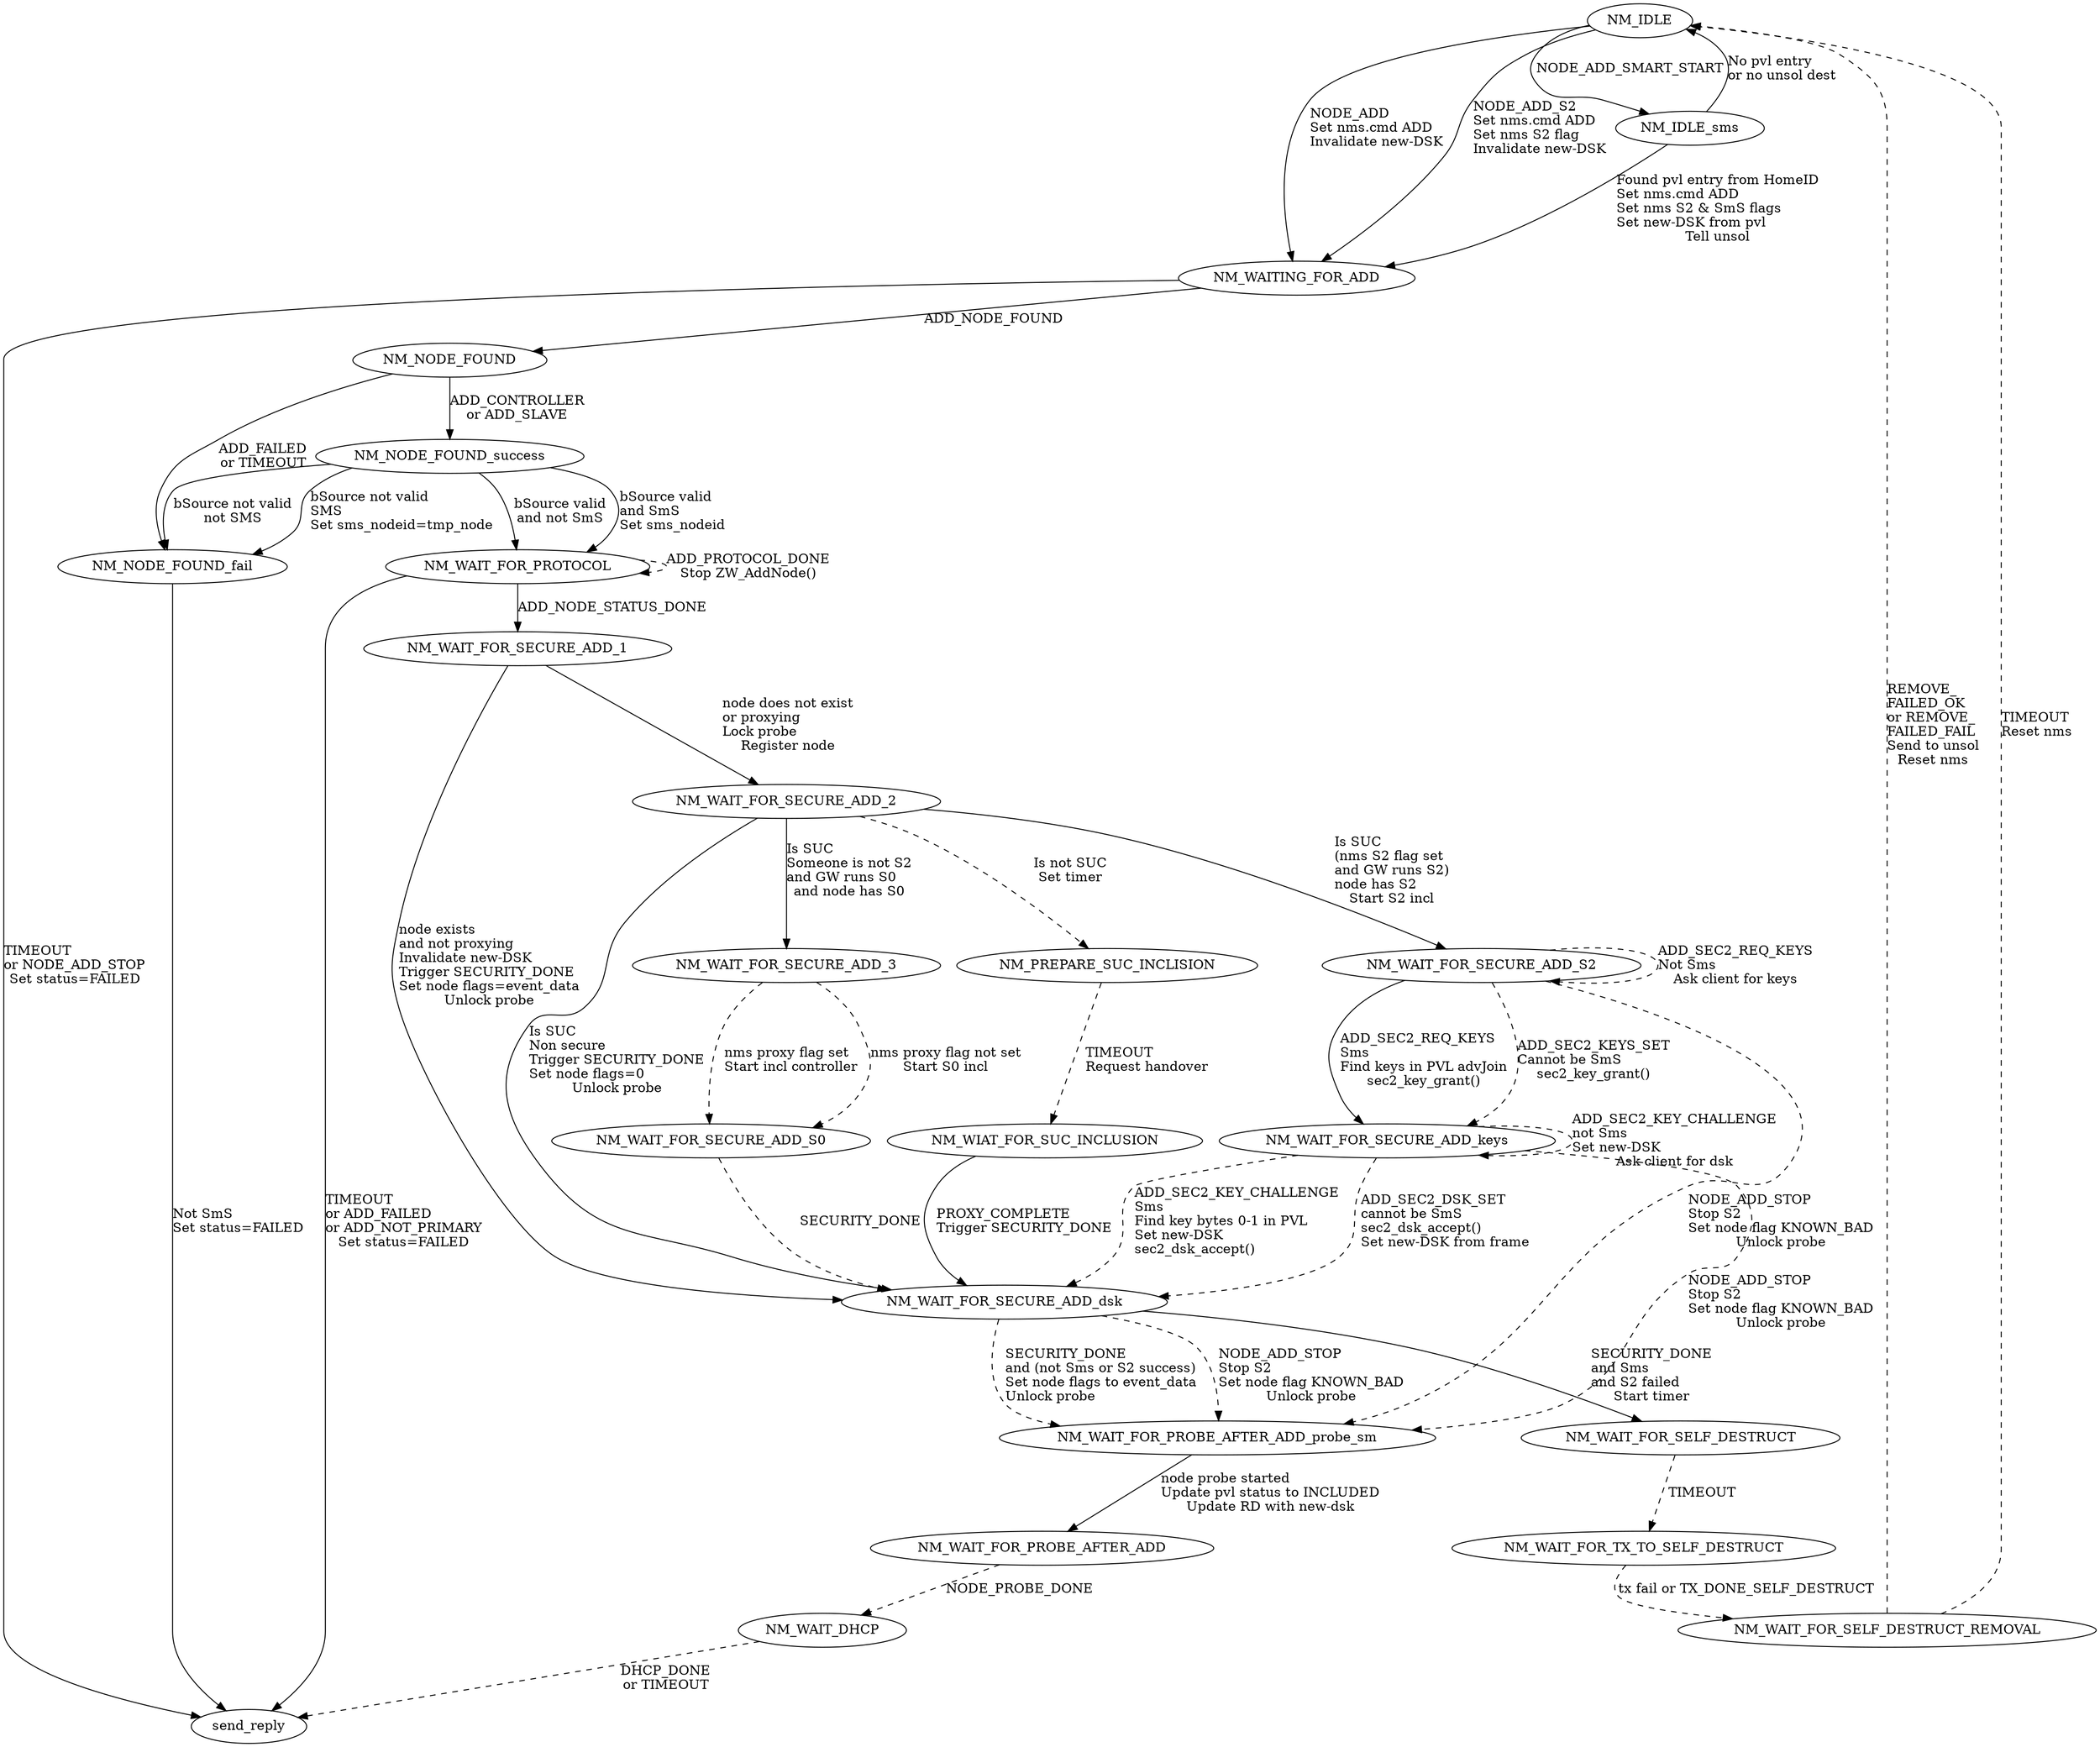 digraph nms {
        IDLE [color="", label="NM_IDLE"]        
        IDLE_SMS [color="", label="NM_IDLE_sms"]

        NM_WAITING_FOR_ADD [label="NM_WAITING_FOR_ADD"]
        NM_NODE_FOUND [label="NM_NODE_FOUND"]

/*        ZW_AddNodeToNetwork_stop [label="ZW_AddNodeToNetwork(STOP)", shape=box]*/


edge  [label="NODE_ADD\lSet nms.cmd ADD\lInvalidate new-DSK"]
IDLE -> NM_WAITING_FOR_ADD

edge [label="NODE_ADD_S2\lSet nms.cmd ADD\lSet nms S2 flag\lInvalidate new-DSK"]
IDLE -> NM_WAITING_FOR_ADD

edge [label="NODE_ADD_SMART_START"]
IDLE -> IDLE_SMS

edge [label="No pvl entry\lor no unsol dest"]
IDLE_SMS -> IDLE

edge [label="Found pvl entry from HomeID\lSet nms.cmd ADD\lSet nms S2 & SmS flags\lSet new-DSK from pvl\lTell unsol"]
IDLE_SMS -> NM_WAITING_FOR_ADD

edge [label="TIMEOUT\lor NODE_ADD_STOP\lSet status=FAILED"]
NM_WAITING_FOR_ADD -> send_reply

edge [label="ADD_NODE_FOUND", color=black]
NM_WAITING_FOR_ADD -> NM_NODE_FOUND

edge [label="ADD_FAILED\lor TIMEOUT"]
NM_NODE_FOUND -> NM_NODE_FOUND_fail

edge [label="ADD_CONTROLLER\lor ADD_SLAVE"]
NM_NODE_FOUND -> NM_NODE_FOUND_success

edge [label="bSource valid\land not SmS"]
NM_NODE_FOUND_success -> NM_WAIT_FOR_PROTOCOL

edge [label="bSource valid\land SmS\lSet sms_nodeid"]
NM_NODE_FOUND_success -> NM_WAIT_FOR_PROTOCOL

edge [label="bSource not valid\lnot SMS"]
NM_NODE_FOUND_success -> NM_NODE_FOUND_fail

edge [label="bSource not valid\lSMS\lSet sms_nodeid=tmp_node"]
NM_NODE_FOUND_success -> NM_NODE_FOUND_fail

edge [label="Not SmS\lSet status=FAILED"]
NM_NODE_FOUND_fail -> send_reply

edge [label="ADD_PROTOCOL_DONE\lStop ZW_AddNode()", style=dashed]
NM_WAIT_FOR_PROTOCOL -> NM_WAIT_FOR_PROTOCOL

edge [label="ADD_NODE_STATUS_DONE", style=solid]
NM_WAIT_FOR_PROTOCOL -> NM_WAIT_FOR_SECURE_ADD_1

edge [label="TIMEOUT\lor ADD_FAILED\lor ADD_NOT_PRIMARY\lSet status=FAILED"]
NM_WAIT_FOR_PROTOCOL-> send_reply

/* _1 is the stuff happening in the wait_for_proto case after state change */
edge [label="node exists\land not proxying\lInvalidate new-DSK\lTrigger SECURITY_DONE\lSet node flags=event_data\lUnlock probe"]
NM_WAIT_FOR_SECURE_ADD_1 -> NM_WAIT_FOR_SECURE_ADD_dsk

edge [label="node does not exist\lor proxying\lLock probe\lRegister node"]
NM_WAIT_FOR_SECURE_ADD_1 -> NM_WAIT_FOR_SECURE_ADD_2

edge [label="Is not SUC\lSet timer", style=dashed]
NM_WAIT_FOR_SECURE_ADD_2 -> NM_PREPARE_SUC_INCLISION

edge [label="Is SUC\l(nms S2 flag set\land GW runs S2)\lnode has S2\lStart S2 incl", style=solid]
NM_WAIT_FOR_SECURE_ADD_2 -> NM_WAIT_FOR_SECURE_ADD_S2

edge [label="Is SUC\lSomeone is not S2\land GW runs S0\land node has S0"]
NM_WAIT_FOR_SECURE_ADD_2 -> NM_WAIT_FOR_SECURE_ADD_3

edge [label="Is SUC\lNon secure\lTrigger SECURITY_DONE\lSet node flags=0\lUnlock probe", style=solid]
NM_WAIT_FOR_SECURE_ADD_2 -> NM_WAIT_FOR_SECURE_ADD_dsk

edge [label="nms proxy flag set\lStart incl controller", style=dashed]
NM_WAIT_FOR_SECURE_ADD_3 -> NM_WAIT_FOR_SECURE_ADD_S0

edge [label="nms proxy flag not set\lStart S0 incl", style=dashed]
NM_WAIT_FOR_SECURE_ADD_3 -> NM_WAIT_FOR_SECURE_ADD_S0

edge [label="SECURITY_DONE", style=dashed]
NM_WAIT_FOR_SECURE_ADD_S0 -> NM_WAIT_FOR_SECURE_ADD_dsk

edge [label="TIMEOUT\lRequest handover", style=dashed]
NM_PREPARE_SUC_INCLISION -> NM_WIAT_FOR_SUC_INCLUSION

edge [label="PROXY_COMPLETE\lTrigger SECURITY_DONE", style=solid]
NM_WIAT_FOR_SUC_INCLUSION -> NM_WAIT_FOR_SECURE_ADD_dsk

/* The real state */
edge [label="ADD_SEC2_REQ_KEYS\lSms\lFind keys in PVL advJoin\lsec2_key_grant()"]
NM_WAIT_FOR_SECURE_ADD_S2 -> NM_WAIT_FOR_SECURE_ADD_keys
edge [label="ADD_SEC2_REQ_KEYS\lNot Sms\lAsk client for keys", style=dashed]
NM_WAIT_FOR_SECURE_ADD_S2 -> NM_WAIT_FOR_SECURE_ADD_S2

// Not in Sms
edge [label="ADD_SEC2_KEYS_SET\lCannot be SmS\lsec2_key_grant()"]
NM_WAIT_FOR_SECURE_ADD_S2 -> NM_WAIT_FOR_SECURE_ADD_keys

edge [label="ADD_SEC2_KEY_CHALLENGE\lSms\lFind key bytes 0-1 in PVL\lSet new-DSK\lsec2_dsk_accept()\l", style=dashed]
NM_WAIT_FOR_SECURE_ADD_keys -> NM_WAIT_FOR_SECURE_ADD_dsk
edge [label="ADD_SEC2_KEY_CHALLENGE\lnot Sms\lSet new-DSK\lAsk client for dsk", style=dashed]
NM_WAIT_FOR_SECURE_ADD_keys -> NM_WAIT_FOR_SECURE_ADD_keys

// Not in Sms
edge [label="ADD_SEC2_DSK_SET\lcannot be SmS\lsec2_dsk_accept()\lSet new-DSK from frame\l"]
NM_WAIT_FOR_SECURE_ADD_keys ->NM_WAIT_FOR_SECURE_ADD_dsk

edge [label="SECURITY_DONE\land (not Sms or S2 success)\lSet node flags to event_data\lUnlock probe\l", style=dashed]
NM_WAIT_FOR_SECURE_ADD_dsk -> NM_WAIT_FOR_PROBE_AFTER_ADD_probe_sm

edge [label="SECURITY_DONE\land Sms\land S2 failed\lStart timer", style=solid]
NM_WAIT_FOR_SECURE_ADD_dsk -> NM_WAIT_FOR_SELF_DESTRUCT

// Cannot be smart start
edge [label="NODE_ADD_STOP\lStop S2\lSet node flag KNOWN_BAD\lUnlock probe", style=dashed]
{NM_WAIT_FOR_SECURE_ADD_S2, NM_WAIT_FOR_SECURE_ADD_keys, NM_WAIT_FOR_SECURE_ADD_dsk} -> NM_WAIT_FOR_PROBE_AFTER_ADD_probe_sm

edge [label="node probe started\lUpdate pvl status to INCLUDED\lUpdate RD with new-dsk", style=solid]
NM_WAIT_FOR_PROBE_AFTER_ADD_probe_sm -> NM_WAIT_FOR_PROBE_AFTER_ADD

edge [label = "NODE_PROBE_DONE", style=dashed]
NM_WAIT_FOR_PROBE_AFTER_ADD -> NM_WAIT_DHCP

edge [label="TIMEOUT"]
NM_WAIT_FOR_SELF_DESTRUCT -> NM_WAIT_FOR_TX_TO_SELF_DESTRUCT

edge [label="tx fail or TX_DONE_SELF_DESTRUCT"]
NM_WAIT_FOR_TX_TO_SELF_DESTRUCT -> NM_WAIT_FOR_SELF_DESTRUCT_REMOVAL

edge [label="REMOVE_\lFAILED_OK\lor REMOVE_\lFAILED_FAIL\lSend to unsol\lReset nms", style=dashed]
NM_WAIT_FOR_SELF_DESTRUCT_REMOVAL -> IDLE

edge [label="TIMEOUT\lReset nms"]
NM_WAIT_FOR_SELF_DESTRUCT_REMOVAL -> IDLE

edge [label="DHCP_DONE\lor TIMEOUT"]
NM_WAIT_DHCP -> send_reply

}




/*  NM_WAIT_FOR_PROTOCOL,
  NM_NETWORK_UPDATE,

  NM_WAIT_FOR_SECURE_ADD,
  NM_SENDING_NODE_INFO,
  NM_WAITING_FOR_NODE_REMOVAL,
  NM_WAITING_FOR_FAIL_NODE_REMOVAL,
  NM_WAITING_FOR_NODE_NEIGH_UPDATE,
  NM_WAITING_FOR_RETURN_ROUTE_ASSIGN,
  NM_WAITING_FOR_RETURN_ROUTE_DELETE,

  NM_WAIT_FOR_PROBE_AFTER_ADD,

  NM_WAIT_DHCP,
  NM_REMOVING_ASSOCIATIONS,

  NM_REPLACE_FAILED_REQ,
  NM_PREPARE_SUC_INCLISION,
  NM_WIAT_FOR_SUC_INCLUSION,
  NM_PROXY_INCLUSION_WAIT_NIF,
  NM_WAIT_FOR_SELF_DESTRUCT,
  NM_WAIT_FOR_TX_TO_SELF_DESTRUCT,
  NM_WAIT_FOR_SELF_DESTRUCT_REMOVAL,
*/
/* Learn mode states
  NM_LEARN_MODE,
  NM_LEARN_MODE_STARTED,
  NM_WAIT_FOR_SECURE_LEARN,
  NM_WAIT_FOR_MDNS,
  NM_WAIT_FOR_PROBE_BY_SIS,
  NM_WAIT_FOR_OUR_PROBE,
  NM_WAITING_FOR_PROBE,
  NM_SET_DEFAULT,
*/

